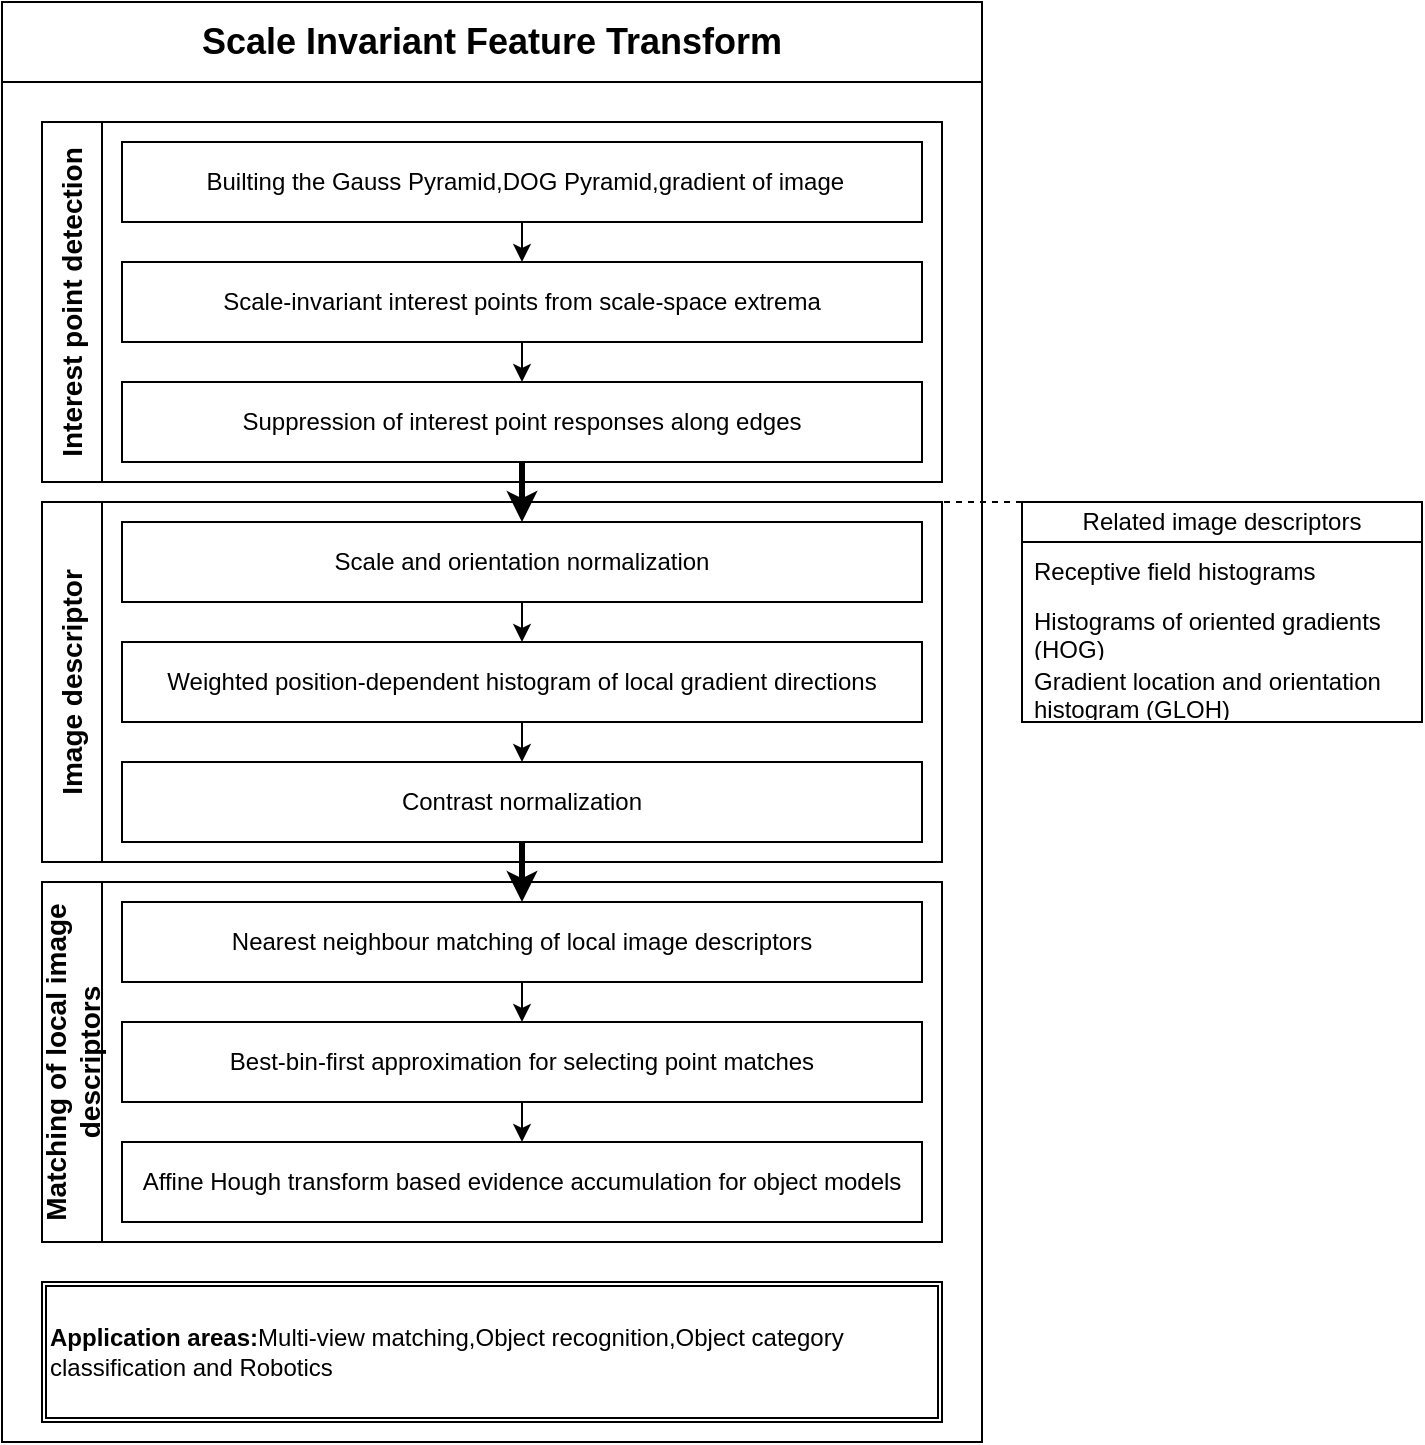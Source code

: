 <mxfile version="24.0.7" type="github">
  <diagram name="第 1 页" id="C-Ax64bLbnxOnGkyuHRc">
    <mxGraphModel dx="1064" dy="538" grid="1" gridSize="10" guides="1" tooltips="1" connect="1" arrows="1" fold="1" page="1" pageScale="1" pageWidth="827" pageHeight="1169" math="0" shadow="0">
      <root>
        <mxCell id="0" />
        <mxCell id="1" parent="0" />
        <mxCell id="qg5v3E2Mh4NsVr7laVS9-30" value="&lt;b style=&quot;font-size: 18px;&quot;&gt;Scale&amp;nbsp;&lt;/b&gt;&lt;b style=&quot;font-size: 18px; background-color: initial;&quot;&gt;Invariant Feature Transform&lt;/b&gt;" style="swimlane;whiteSpace=wrap;html=1;startSize=40;" parent="1" vertex="1">
          <mxGeometry x="80" y="80" width="490" height="720" as="geometry" />
        </mxCell>
        <mxCell id="qg5v3E2Mh4NsVr7laVS9-17" style="edgeStyle=elbowEdgeStyle;rounded=0;orthogonalLoop=1;jettySize=auto;html=1;exitX=0.5;exitY=1;exitDx=0;exitDy=0;entryX=0.5;entryY=0;entryDx=0;entryDy=0;" parent="qg5v3E2Mh4NsVr7laVS9-30" source="qg5v3E2Mh4NsVr7laVS9-1" target="qg5v3E2Mh4NsVr7laVS9-4" edge="1">
          <mxGeometry relative="1" as="geometry" />
        </mxCell>
        <mxCell id="qg5v3E2Mh4NsVr7laVS9-1" value="&amp;nbsp;Builting the Gauss Pyramid,DOG Pyramid,gradient of image" style="rounded=0;whiteSpace=wrap;html=1;" parent="qg5v3E2Mh4NsVr7laVS9-30" vertex="1">
          <mxGeometry x="60" y="70" width="400" height="40" as="geometry" />
        </mxCell>
        <mxCell id="qg5v3E2Mh4NsVr7laVS9-28" value="&lt;b&gt;&lt;font style=&quot;font-size: 14px;&quot; face=&quot;Helvetica&quot;&gt;Matching of&lt;/font&gt;&lt;/b&gt;&lt;b style=&quot;background-color: initial;&quot;&gt;&lt;font style=&quot;font-size: 14px;&quot; face=&quot;Helvetica&quot;&gt;&amp;nbsp;local image descriptors&lt;/font&gt;&lt;/b&gt;" style="swimlane;horizontal=0;whiteSpace=wrap;html=1;startSize=30;" parent="qg5v3E2Mh4NsVr7laVS9-30" vertex="1">
          <mxGeometry x="20" y="440" width="450" height="180" as="geometry">
            <mxRectangle x="200" y="730" width="40" height="140" as="alternateBounds" />
          </mxGeometry>
        </mxCell>
        <mxCell id="qg5v3E2Mh4NsVr7laVS9-10" value="Nearest neighbour matching of local image descriptors" style="rounded=0;whiteSpace=wrap;html=1;" parent="qg5v3E2Mh4NsVr7laVS9-28" vertex="1">
          <mxGeometry x="40" y="10" width="400" height="40" as="geometry" />
        </mxCell>
        <mxCell id="qg5v3E2Mh4NsVr7laVS9-11" value="Best-bin-first approximation for selecting point matches" style="rounded=0;whiteSpace=wrap;html=1;" parent="qg5v3E2Mh4NsVr7laVS9-28" vertex="1">
          <mxGeometry x="40" y="70" width="400" height="40" as="geometry" />
        </mxCell>
        <mxCell id="qg5v3E2Mh4NsVr7laVS9-23" value="" style="edgeStyle=elbowEdgeStyle;rounded=0;orthogonalLoop=1;jettySize=auto;html=1;" parent="qg5v3E2Mh4NsVr7laVS9-28" source="qg5v3E2Mh4NsVr7laVS9-10" target="qg5v3E2Mh4NsVr7laVS9-11" edge="1">
          <mxGeometry relative="1" as="geometry" />
        </mxCell>
        <mxCell id="qg5v3E2Mh4NsVr7laVS9-12" value="Affine Hough transform based evidence accumulation for object models" style="rounded=0;whiteSpace=wrap;html=1;" parent="qg5v3E2Mh4NsVr7laVS9-28" vertex="1">
          <mxGeometry x="40" y="130" width="400" height="40" as="geometry" />
        </mxCell>
        <mxCell id="qg5v3E2Mh4NsVr7laVS9-24" value="" style="edgeStyle=elbowEdgeStyle;rounded=0;orthogonalLoop=1;jettySize=auto;html=1;" parent="qg5v3E2Mh4NsVr7laVS9-28" source="qg5v3E2Mh4NsVr7laVS9-11" target="qg5v3E2Mh4NsVr7laVS9-12" edge="1">
          <mxGeometry relative="1" as="geometry" />
        </mxCell>
        <mxCell id="qg5v3E2Mh4NsVr7laVS9-4" value="Scale-invariant interest points from scale-space extrema" style="rounded=0;whiteSpace=wrap;html=1;" parent="qg5v3E2Mh4NsVr7laVS9-30" vertex="1">
          <mxGeometry x="60" y="130" width="400" height="40" as="geometry" />
        </mxCell>
        <mxCell id="qg5v3E2Mh4NsVr7laVS9-5" value="Suppression of interest point responses along edges" style="rounded=0;whiteSpace=wrap;html=1;" parent="qg5v3E2Mh4NsVr7laVS9-30" vertex="1">
          <mxGeometry x="60" y="190" width="400" height="40" as="geometry" />
        </mxCell>
        <mxCell id="qg5v3E2Mh4NsVr7laVS9-18" style="edgeStyle=elbowEdgeStyle;rounded=0;orthogonalLoop=1;jettySize=auto;html=1;exitX=0.5;exitY=1;exitDx=0;exitDy=0;entryX=0.5;entryY=0;entryDx=0;entryDy=0;" parent="qg5v3E2Mh4NsVr7laVS9-30" source="qg5v3E2Mh4NsVr7laVS9-4" target="qg5v3E2Mh4NsVr7laVS9-5" edge="1">
          <mxGeometry relative="1" as="geometry" />
        </mxCell>
        <mxCell id="qg5v3E2Mh4NsVr7laVS9-27" value="&lt;b style=&quot;font-size: 14px;&quot;&gt;Image descriptor&lt;/b&gt;" style="swimlane;horizontal=0;whiteSpace=wrap;html=1;startSize=30;" parent="qg5v3E2Mh4NsVr7laVS9-30" vertex="1">
          <mxGeometry x="20" y="250" width="450" height="180" as="geometry">
            <mxRectangle x="200" y="730" width="40" height="140" as="alternateBounds" />
          </mxGeometry>
        </mxCell>
        <mxCell id="qg5v3E2Mh4NsVr7laVS9-7" value="Scale and orientation normalization" style="rounded=0;whiteSpace=wrap;html=1;" parent="qg5v3E2Mh4NsVr7laVS9-27" vertex="1">
          <mxGeometry x="40" y="10" width="400" height="40" as="geometry" />
        </mxCell>
        <mxCell id="qg5v3E2Mh4NsVr7laVS9-8" value="Weighted position-dependent histogram of local gradient directions" style="rounded=0;whiteSpace=wrap;html=1;" parent="qg5v3E2Mh4NsVr7laVS9-27" vertex="1">
          <mxGeometry x="40" y="70" width="400" height="40" as="geometry" />
        </mxCell>
        <mxCell id="qg5v3E2Mh4NsVr7laVS9-20" value="" style="edgeStyle=elbowEdgeStyle;rounded=0;orthogonalLoop=1;jettySize=auto;html=1;" parent="qg5v3E2Mh4NsVr7laVS9-27" source="qg5v3E2Mh4NsVr7laVS9-7" target="qg5v3E2Mh4NsVr7laVS9-8" edge="1">
          <mxGeometry relative="1" as="geometry" />
        </mxCell>
        <mxCell id="qg5v3E2Mh4NsVr7laVS9-9" value="Contrast normalization" style="rounded=0;whiteSpace=wrap;html=1;" parent="qg5v3E2Mh4NsVr7laVS9-27" vertex="1">
          <mxGeometry x="40" y="130" width="400" height="40" as="geometry" />
        </mxCell>
        <mxCell id="qg5v3E2Mh4NsVr7laVS9-21" value="" style="edgeStyle=elbowEdgeStyle;rounded=0;orthogonalLoop=1;jettySize=auto;html=1;" parent="qg5v3E2Mh4NsVr7laVS9-27" source="qg5v3E2Mh4NsVr7laVS9-8" target="qg5v3E2Mh4NsVr7laVS9-9" edge="1">
          <mxGeometry relative="1" as="geometry" />
        </mxCell>
        <mxCell id="qg5v3E2Mh4NsVr7laVS9-19" value="" style="edgeStyle=elbowEdgeStyle;rounded=0;orthogonalLoop=1;jettySize=auto;html=1;strokeWidth=3;" parent="qg5v3E2Mh4NsVr7laVS9-30" source="qg5v3E2Mh4NsVr7laVS9-5" target="qg5v3E2Mh4NsVr7laVS9-7" edge="1">
          <mxGeometry relative="1" as="geometry" />
        </mxCell>
        <mxCell id="qg5v3E2Mh4NsVr7laVS9-22" value="" style="edgeStyle=elbowEdgeStyle;rounded=0;orthogonalLoop=1;jettySize=auto;html=1;strokeWidth=3;" parent="qg5v3E2Mh4NsVr7laVS9-30" source="qg5v3E2Mh4NsVr7laVS9-9" target="qg5v3E2Mh4NsVr7laVS9-10" edge="1">
          <mxGeometry relative="1" as="geometry" />
        </mxCell>
        <mxCell id="qg5v3E2Mh4NsVr7laVS9-26" value="&lt;font style=&quot;font-weight: 400; font-size: 14px;&quot;&gt;&lt;b&gt;Interest&amp;nbsp;&lt;/b&gt;&lt;/font&gt;&lt;b style=&quot;background-color: initial; font-size: 14px;&quot;&gt;point detection&lt;/b&gt;" style="swimlane;horizontal=0;whiteSpace=wrap;html=1;startSize=30;" parent="qg5v3E2Mh4NsVr7laVS9-30" vertex="1">
          <mxGeometry x="20" y="60" width="450" height="180" as="geometry">
            <mxRectangle x="200" y="730" width="40" height="140" as="alternateBounds" />
          </mxGeometry>
        </mxCell>
        <mxCell id="qg5v3E2Mh4NsVr7laVS9-64" value="&lt;b&gt;Application areas:&lt;/b&gt;Multi-view matching,Object recognition,Object category classification and&amp;nbsp;Robotics" style="shape=ext;double=1;rounded=0;whiteSpace=wrap;html=1;align=left;" parent="qg5v3E2Mh4NsVr7laVS9-30" vertex="1">
          <mxGeometry x="20" y="640" width="450" height="70" as="geometry" />
        </mxCell>
        <mxCell id="qg5v3E2Mh4NsVr7laVS9-67" style="edgeStyle=elbowEdgeStyle;rounded=0;orthogonalLoop=1;jettySize=auto;html=1;exitX=0;exitY=0;exitDx=0;exitDy=0;entryX=1;entryY=0;entryDx=0;entryDy=0;endArrow=none;endFill=0;dashed=1;" parent="1" source="qg5v3E2Mh4NsVr7laVS9-57" target="qg5v3E2Mh4NsVr7laVS9-27" edge="1">
          <mxGeometry relative="1" as="geometry" />
        </mxCell>
        <mxCell id="qg5v3E2Mh4NsVr7laVS9-57" value="Related image descriptors" style="swimlane;fontStyle=0;childLayout=stackLayout;horizontal=1;startSize=20;horizontalStack=0;resizeParent=1;resizeParentMax=0;resizeLast=0;collapsible=1;marginBottom=0;whiteSpace=wrap;html=1;" parent="1" vertex="1">
          <mxGeometry x="590" y="330" width="200" height="110" as="geometry" />
        </mxCell>
        <mxCell id="qg5v3E2Mh4NsVr7laVS9-58" value="Receptive field histograms" style="text;strokeColor=none;fillColor=none;align=left;verticalAlign=middle;spacingLeft=4;spacingRight=4;overflow=hidden;points=[[0,0.5],[1,0.5]];portConstraint=eastwest;rotatable=0;whiteSpace=wrap;html=1;" parent="qg5v3E2Mh4NsVr7laVS9-57" vertex="1">
          <mxGeometry y="20" width="200" height="30" as="geometry" />
        </mxCell>
        <mxCell id="qg5v3E2Mh4NsVr7laVS9-59" value="Histograms of oriented gradients (HOG)" style="text;strokeColor=none;fillColor=none;align=left;verticalAlign=middle;spacingLeft=4;spacingRight=4;overflow=hidden;points=[[0,0.5],[1,0.5]];portConstraint=eastwest;rotatable=0;whiteSpace=wrap;html=1;" parent="qg5v3E2Mh4NsVr7laVS9-57" vertex="1">
          <mxGeometry y="50" width="200" height="30" as="geometry" />
        </mxCell>
        <mxCell id="qg5v3E2Mh4NsVr7laVS9-60" value="Gradient location and orientation histogram (GLOH)" style="text;strokeColor=none;fillColor=none;align=left;verticalAlign=middle;spacingLeft=4;spacingRight=4;overflow=hidden;points=[[0,0.5],[1,0.5]];portConstraint=eastwest;rotatable=0;whiteSpace=wrap;html=1;" parent="qg5v3E2Mh4NsVr7laVS9-57" vertex="1">
          <mxGeometry y="80" width="200" height="30" as="geometry" />
        </mxCell>
        <mxCell id="qg5v3E2Mh4NsVr7laVS9-68" style="edgeStyle=elbowEdgeStyle;rounded=0;orthogonalLoop=1;jettySize=auto;html=1;exitX=0.25;exitY=0;exitDx=0;exitDy=0;" parent="1" source="qg5v3E2Mh4NsVr7laVS9-57" target="qg5v3E2Mh4NsVr7laVS9-57" edge="1">
          <mxGeometry relative="1" as="geometry" />
        </mxCell>
      </root>
    </mxGraphModel>
  </diagram>
</mxfile>
